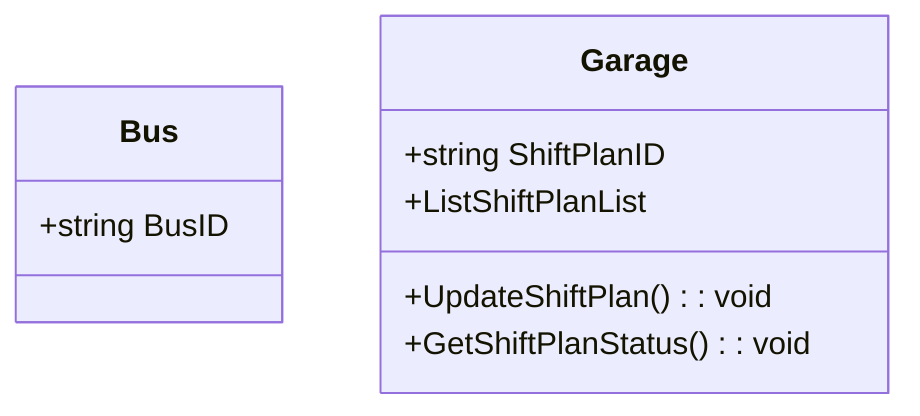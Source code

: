 classDiagram
	class Bus {
		+string BusID	
	}

	class Garage {		
		+string ShiftPlanID	
		+List<Garage>ShiftPlanList
		+UpdateShiftPlan() : void
		+GetShiftPlanStatus() : void
	}
